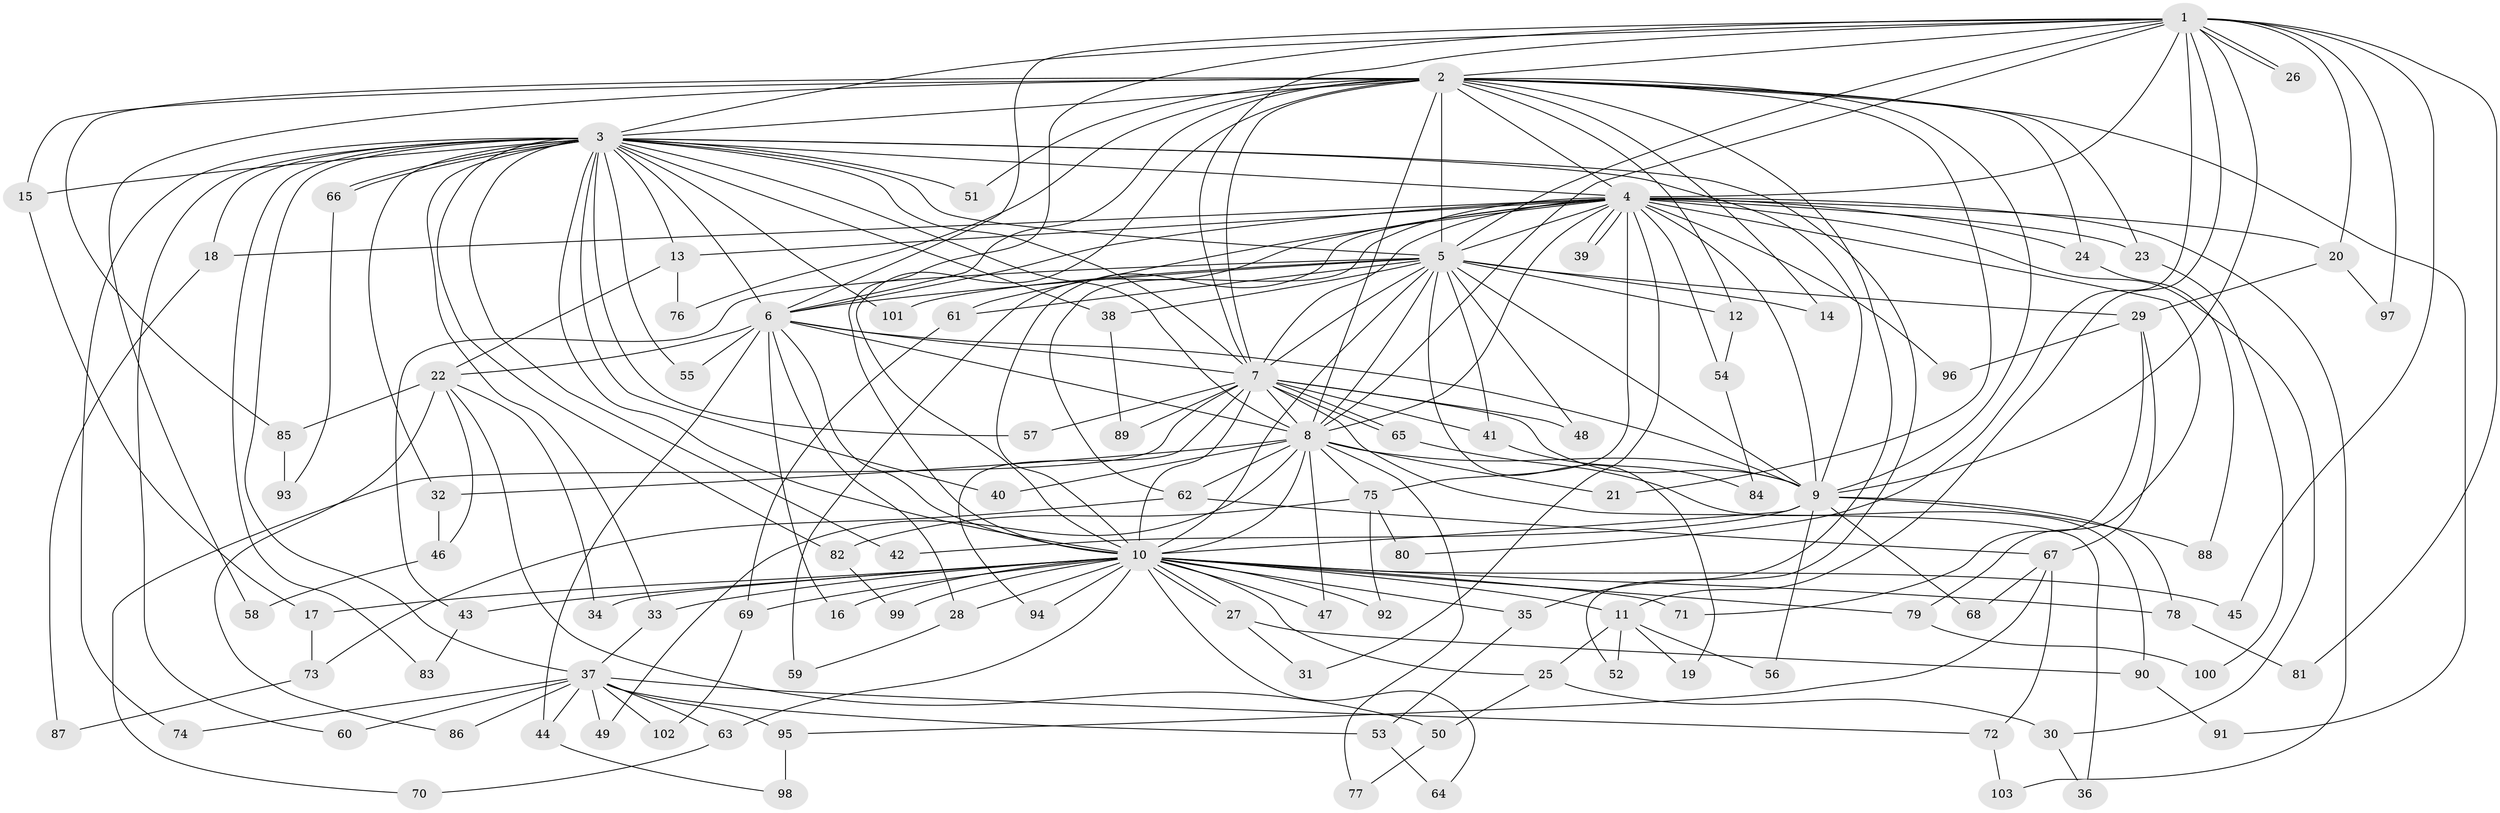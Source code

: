 // coarse degree distribution, {22: 0.01282051282051282, 18: 0.01282051282051282, 26: 0.01282051282051282, 24: 0.01282051282051282, 16: 0.02564102564102564, 14: 0.01282051282051282, 29: 0.01282051282051282, 6: 0.038461538461538464, 3: 0.28205128205128205, 4: 0.05128205128205128, 2: 0.46153846153846156, 7: 0.01282051282051282, 5: 0.038461538461538464, 11: 0.01282051282051282}
// Generated by graph-tools (version 1.1) at 2025/51/02/27/25 19:51:51]
// undirected, 103 vertices, 231 edges
graph export_dot {
graph [start="1"]
  node [color=gray90,style=filled];
  1;
  2;
  3;
  4;
  5;
  6;
  7;
  8;
  9;
  10;
  11;
  12;
  13;
  14;
  15;
  16;
  17;
  18;
  19;
  20;
  21;
  22;
  23;
  24;
  25;
  26;
  27;
  28;
  29;
  30;
  31;
  32;
  33;
  34;
  35;
  36;
  37;
  38;
  39;
  40;
  41;
  42;
  43;
  44;
  45;
  46;
  47;
  48;
  49;
  50;
  51;
  52;
  53;
  54;
  55;
  56;
  57;
  58;
  59;
  60;
  61;
  62;
  63;
  64;
  65;
  66;
  67;
  68;
  69;
  70;
  71;
  72;
  73;
  74;
  75;
  76;
  77;
  78;
  79;
  80;
  81;
  82;
  83;
  84;
  85;
  86;
  87;
  88;
  89;
  90;
  91;
  92;
  93;
  94;
  95;
  96;
  97;
  98;
  99;
  100;
  101;
  102;
  103;
  1 -- 2;
  1 -- 3;
  1 -- 4;
  1 -- 5;
  1 -- 6;
  1 -- 7;
  1 -- 8;
  1 -- 9;
  1 -- 10;
  1 -- 11;
  1 -- 20;
  1 -- 26;
  1 -- 26;
  1 -- 45;
  1 -- 80;
  1 -- 81;
  1 -- 97;
  2 -- 3;
  2 -- 4;
  2 -- 5;
  2 -- 6;
  2 -- 7;
  2 -- 8;
  2 -- 9;
  2 -- 10;
  2 -- 12;
  2 -- 14;
  2 -- 15;
  2 -- 21;
  2 -- 23;
  2 -- 24;
  2 -- 35;
  2 -- 51;
  2 -- 58;
  2 -- 76;
  2 -- 85;
  2 -- 91;
  3 -- 4;
  3 -- 5;
  3 -- 6;
  3 -- 7;
  3 -- 8;
  3 -- 9;
  3 -- 10;
  3 -- 13;
  3 -- 15;
  3 -- 18;
  3 -- 32;
  3 -- 33;
  3 -- 37;
  3 -- 38;
  3 -- 40;
  3 -- 42;
  3 -- 51;
  3 -- 52;
  3 -- 55;
  3 -- 57;
  3 -- 60;
  3 -- 66;
  3 -- 66;
  3 -- 74;
  3 -- 82;
  3 -- 83;
  3 -- 101;
  4 -- 5;
  4 -- 6;
  4 -- 7;
  4 -- 8;
  4 -- 9;
  4 -- 10;
  4 -- 13;
  4 -- 18;
  4 -- 20;
  4 -- 23;
  4 -- 24;
  4 -- 30;
  4 -- 31;
  4 -- 39;
  4 -- 39;
  4 -- 54;
  4 -- 59;
  4 -- 61;
  4 -- 62;
  4 -- 75;
  4 -- 79;
  4 -- 96;
  4 -- 103;
  5 -- 6;
  5 -- 7;
  5 -- 8;
  5 -- 9;
  5 -- 10;
  5 -- 12;
  5 -- 14;
  5 -- 19;
  5 -- 29;
  5 -- 38;
  5 -- 41;
  5 -- 43;
  5 -- 48;
  5 -- 61;
  5 -- 101;
  6 -- 7;
  6 -- 8;
  6 -- 9;
  6 -- 10;
  6 -- 16;
  6 -- 22;
  6 -- 28;
  6 -- 44;
  6 -- 55;
  7 -- 8;
  7 -- 9;
  7 -- 10;
  7 -- 36;
  7 -- 41;
  7 -- 48;
  7 -- 57;
  7 -- 65;
  7 -- 65;
  7 -- 70;
  7 -- 89;
  7 -- 94;
  8 -- 9;
  8 -- 10;
  8 -- 21;
  8 -- 32;
  8 -- 40;
  8 -- 47;
  8 -- 49;
  8 -- 62;
  8 -- 75;
  8 -- 77;
  9 -- 10;
  9 -- 42;
  9 -- 56;
  9 -- 68;
  9 -- 78;
  9 -- 88;
  10 -- 11;
  10 -- 16;
  10 -- 17;
  10 -- 25;
  10 -- 27;
  10 -- 27;
  10 -- 28;
  10 -- 33;
  10 -- 34;
  10 -- 35;
  10 -- 43;
  10 -- 45;
  10 -- 47;
  10 -- 63;
  10 -- 64;
  10 -- 69;
  10 -- 71;
  10 -- 78;
  10 -- 79;
  10 -- 92;
  10 -- 94;
  10 -- 99;
  11 -- 19;
  11 -- 25;
  11 -- 52;
  11 -- 56;
  12 -- 54;
  13 -- 22;
  13 -- 76;
  15 -- 17;
  17 -- 73;
  18 -- 87;
  20 -- 29;
  20 -- 97;
  22 -- 34;
  22 -- 46;
  22 -- 50;
  22 -- 85;
  22 -- 86;
  23 -- 100;
  24 -- 88;
  25 -- 30;
  25 -- 50;
  27 -- 31;
  27 -- 90;
  28 -- 59;
  29 -- 67;
  29 -- 71;
  29 -- 96;
  30 -- 36;
  32 -- 46;
  33 -- 37;
  35 -- 53;
  37 -- 44;
  37 -- 49;
  37 -- 53;
  37 -- 60;
  37 -- 63;
  37 -- 72;
  37 -- 74;
  37 -- 86;
  37 -- 95;
  37 -- 102;
  38 -- 89;
  41 -- 84;
  43 -- 83;
  44 -- 98;
  46 -- 58;
  50 -- 77;
  53 -- 64;
  54 -- 84;
  61 -- 69;
  62 -- 67;
  62 -- 73;
  63 -- 70;
  65 -- 90;
  66 -- 93;
  67 -- 68;
  67 -- 72;
  67 -- 95;
  69 -- 102;
  72 -- 103;
  73 -- 87;
  75 -- 80;
  75 -- 82;
  75 -- 92;
  78 -- 81;
  79 -- 100;
  82 -- 99;
  85 -- 93;
  90 -- 91;
  95 -- 98;
}
